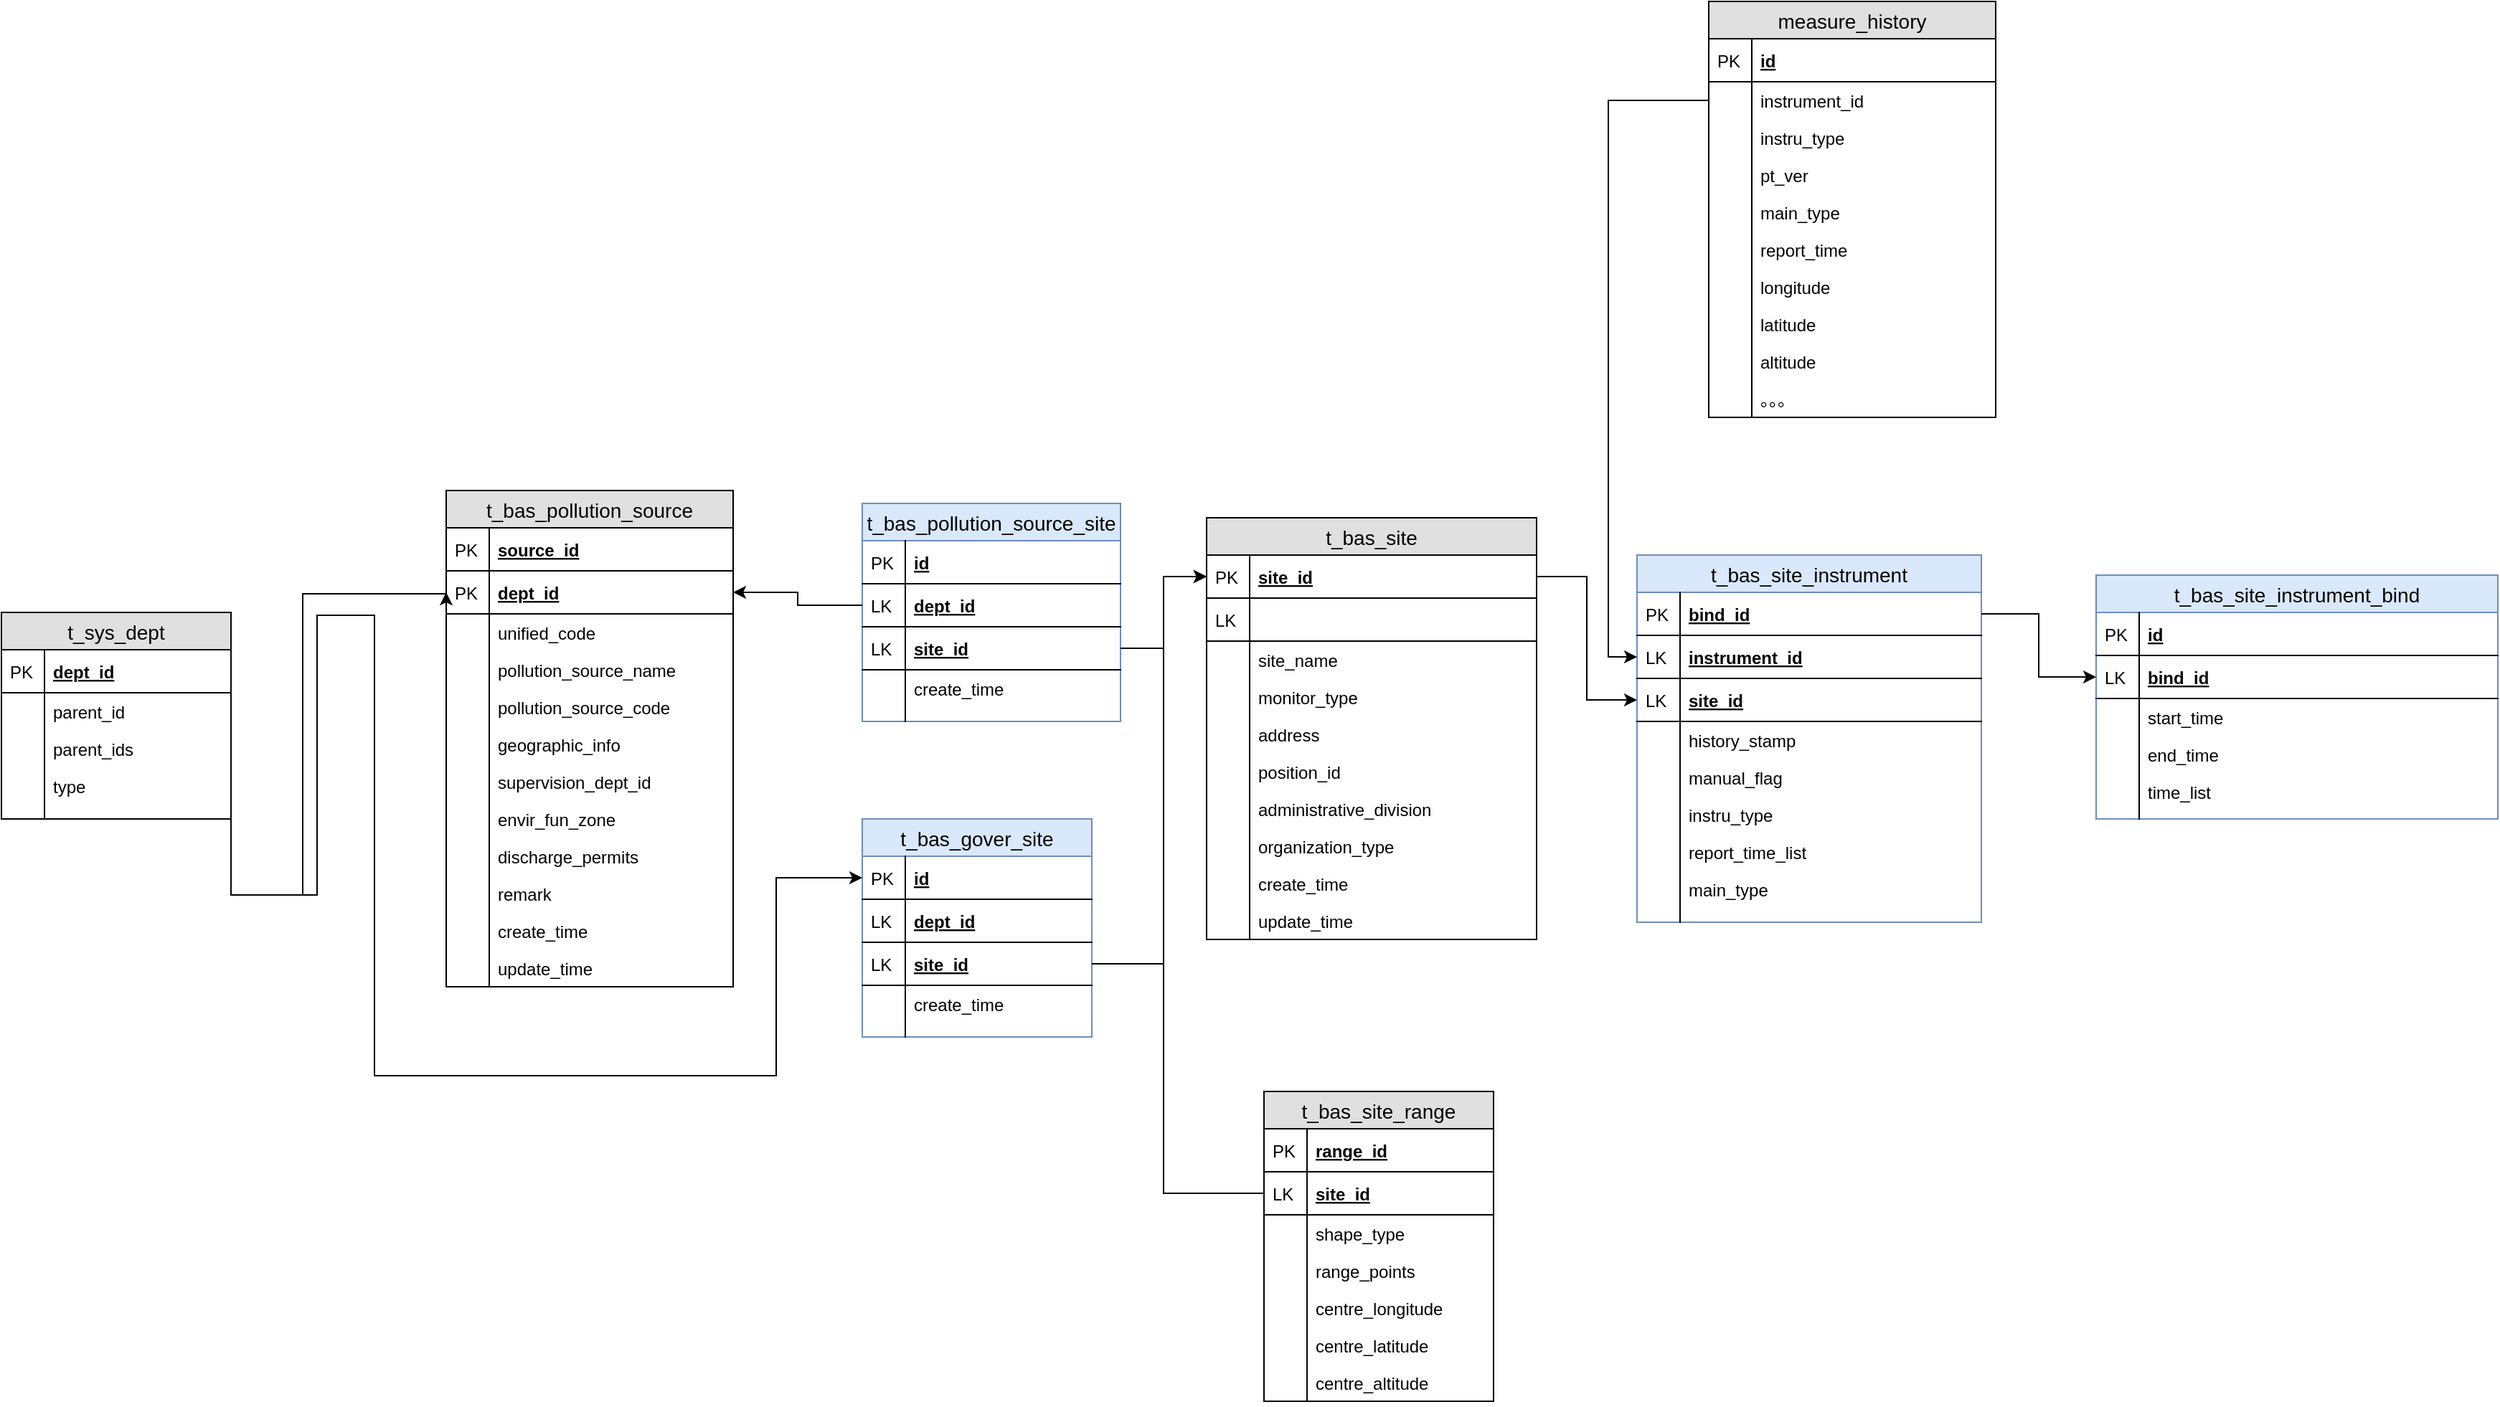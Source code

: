 <mxfile version="12.2.3" type="github" pages="1">
  <diagram id="wBtpnvuAtVZtpom5TscJ" name="Page-1">
    <mxGraphModel dx="2249" dy="1931" grid="1" gridSize="10" guides="1" tooltips="1" connect="1" arrows="1" fold="1" page="1" pageScale="1" pageWidth="827" pageHeight="1169" math="0" shadow="0">
      <root>
        <mxCell id="0"/>
        <mxCell id="1" parent="0"/>
        <mxCell id="mlgvoR9TbAIo5Vg3jV27-1" value="t_bas_site" style="swimlane;fontStyle=0;childLayout=stackLayout;horizontal=1;startSize=26;fillColor=#e0e0e0;horizontalStack=0;resizeParent=1;resizeParentMax=0;resizeLast=0;collapsible=1;marginBottom=0;swimlaneFillColor=#ffffff;align=center;fontSize=14;" parent="1" vertex="1">
          <mxGeometry x="190" y="140" width="230" height="294" as="geometry"/>
        </mxCell>
        <mxCell id="mlgvoR9TbAIo5Vg3jV27-2" value="site_id" style="shape=partialRectangle;top=0;left=0;right=0;bottom=1;align=left;verticalAlign=middle;fillColor=none;spacingLeft=34;spacingRight=4;overflow=hidden;rotatable=0;points=[[0,0.5],[1,0.5]];portConstraint=eastwest;dropTarget=0;fontStyle=5;fontSize=12;" parent="mlgvoR9TbAIo5Vg3jV27-1" vertex="1">
          <mxGeometry y="26" width="230" height="30" as="geometry"/>
        </mxCell>
        <mxCell id="mlgvoR9TbAIo5Vg3jV27-3" value="PK" style="shape=partialRectangle;top=0;left=0;bottom=0;fillColor=none;align=left;verticalAlign=middle;spacingLeft=4;spacingRight=4;overflow=hidden;rotatable=0;points=[];portConstraint=eastwest;part=1;fontSize=12;" parent="mlgvoR9TbAIo5Vg3jV27-2" vertex="1" connectable="0">
          <mxGeometry width="30" height="30" as="geometry"/>
        </mxCell>
        <mxCell id="mlgvoR9TbAIo5Vg3jV27-29" value="" style="shape=partialRectangle;top=0;left=0;right=0;bottom=1;align=left;verticalAlign=middle;fillColor=none;spacingLeft=34;spacingRight=4;overflow=hidden;rotatable=0;points=[[0,0.5],[1,0.5]];portConstraint=eastwest;dropTarget=0;fontStyle=5;fontSize=12;" parent="mlgvoR9TbAIo5Vg3jV27-1" vertex="1">
          <mxGeometry y="56" width="230" height="30" as="geometry"/>
        </mxCell>
        <mxCell id="mlgvoR9TbAIo5Vg3jV27-30" value="LK" style="shape=partialRectangle;top=0;left=0;bottom=0;fillColor=none;align=left;verticalAlign=middle;spacingLeft=4;spacingRight=4;overflow=hidden;rotatable=0;points=[];portConstraint=eastwest;part=1;fontSize=12;" parent="mlgvoR9TbAIo5Vg3jV27-29" vertex="1" connectable="0">
          <mxGeometry width="30" height="30" as="geometry"/>
        </mxCell>
        <mxCell id="mlgvoR9TbAIo5Vg3jV27-4" value="site_name" style="shape=partialRectangle;top=0;left=0;right=0;bottom=0;align=left;verticalAlign=top;fillColor=none;spacingLeft=34;spacingRight=4;overflow=hidden;rotatable=0;points=[[0,0.5],[1,0.5]];portConstraint=eastwest;dropTarget=0;fontSize=12;" parent="mlgvoR9TbAIo5Vg3jV27-1" vertex="1">
          <mxGeometry y="86" width="230" height="26" as="geometry"/>
        </mxCell>
        <mxCell id="mlgvoR9TbAIo5Vg3jV27-5" value="" style="shape=partialRectangle;top=0;left=0;bottom=0;fillColor=none;align=left;verticalAlign=top;spacingLeft=4;spacingRight=4;overflow=hidden;rotatable=0;points=[];portConstraint=eastwest;part=1;fontSize=12;" parent="mlgvoR9TbAIo5Vg3jV27-4" vertex="1" connectable="0">
          <mxGeometry width="30" height="26" as="geometry"/>
        </mxCell>
        <mxCell id="mlgvoR9TbAIo5Vg3jV27-6" value="monitor_type" style="shape=partialRectangle;top=0;left=0;right=0;bottom=0;align=left;verticalAlign=top;fillColor=none;spacingLeft=34;spacingRight=4;overflow=hidden;rotatable=0;points=[[0,0.5],[1,0.5]];portConstraint=eastwest;dropTarget=0;fontSize=12;" parent="mlgvoR9TbAIo5Vg3jV27-1" vertex="1">
          <mxGeometry y="112" width="230" height="26" as="geometry"/>
        </mxCell>
        <mxCell id="mlgvoR9TbAIo5Vg3jV27-7" value="" style="shape=partialRectangle;top=0;left=0;bottom=0;fillColor=none;align=left;verticalAlign=top;spacingLeft=4;spacingRight=4;overflow=hidden;rotatable=0;points=[];portConstraint=eastwest;part=1;fontSize=12;" parent="mlgvoR9TbAIo5Vg3jV27-6" vertex="1" connectable="0">
          <mxGeometry width="30" height="26" as="geometry"/>
        </mxCell>
        <mxCell id="mlgvoR9TbAIo5Vg3jV27-8" value="address" style="shape=partialRectangle;top=0;left=0;right=0;bottom=0;align=left;verticalAlign=top;fillColor=none;spacingLeft=34;spacingRight=4;overflow=hidden;rotatable=0;points=[[0,0.5],[1,0.5]];portConstraint=eastwest;dropTarget=0;fontSize=12;" parent="mlgvoR9TbAIo5Vg3jV27-1" vertex="1">
          <mxGeometry y="138" width="230" height="26" as="geometry"/>
        </mxCell>
        <mxCell id="mlgvoR9TbAIo5Vg3jV27-9" value="" style="shape=partialRectangle;top=0;left=0;bottom=0;fillColor=none;align=left;verticalAlign=top;spacingLeft=4;spacingRight=4;overflow=hidden;rotatable=0;points=[];portConstraint=eastwest;part=1;fontSize=12;" parent="mlgvoR9TbAIo5Vg3jV27-8" vertex="1" connectable="0">
          <mxGeometry width="30" height="26" as="geometry"/>
        </mxCell>
        <mxCell id="mlgvoR9TbAIo5Vg3jV27-31" value="position_id" style="shape=partialRectangle;top=0;left=0;right=0;bottom=0;align=left;verticalAlign=top;fillColor=none;spacingLeft=34;spacingRight=4;overflow=hidden;rotatable=0;points=[[0,0.5],[1,0.5]];portConstraint=eastwest;dropTarget=0;fontSize=12;" parent="mlgvoR9TbAIo5Vg3jV27-1" vertex="1">
          <mxGeometry y="164" width="230" height="26" as="geometry"/>
        </mxCell>
        <mxCell id="mlgvoR9TbAIo5Vg3jV27-32" value="" style="shape=partialRectangle;top=0;left=0;bottom=0;fillColor=none;align=left;verticalAlign=top;spacingLeft=4;spacingRight=4;overflow=hidden;rotatable=0;points=[];portConstraint=eastwest;part=1;fontSize=12;" parent="mlgvoR9TbAIo5Vg3jV27-31" vertex="1" connectable="0">
          <mxGeometry width="30" height="26" as="geometry"/>
        </mxCell>
        <mxCell id="mlgvoR9TbAIo5Vg3jV27-34" value="administrative_division" style="shape=partialRectangle;top=0;left=0;right=0;bottom=0;align=left;verticalAlign=top;fillColor=none;spacingLeft=34;spacingRight=4;overflow=hidden;rotatable=0;points=[[0,0.5],[1,0.5]];portConstraint=eastwest;dropTarget=0;fontSize=12;" parent="mlgvoR9TbAIo5Vg3jV27-1" vertex="1">
          <mxGeometry y="190" width="230" height="26" as="geometry"/>
        </mxCell>
        <mxCell id="mlgvoR9TbAIo5Vg3jV27-35" value="" style="shape=partialRectangle;top=0;left=0;bottom=0;fillColor=none;align=left;verticalAlign=top;spacingLeft=4;spacingRight=4;overflow=hidden;rotatable=0;points=[];portConstraint=eastwest;part=1;fontSize=12;" parent="mlgvoR9TbAIo5Vg3jV27-34" vertex="1" connectable="0">
          <mxGeometry width="30" height="26" as="geometry"/>
        </mxCell>
        <mxCell id="mlgvoR9TbAIo5Vg3jV27-178" value="organization_type" style="shape=partialRectangle;top=0;left=0;right=0;bottom=0;align=left;verticalAlign=top;fillColor=none;spacingLeft=34;spacingRight=4;overflow=hidden;rotatable=0;points=[[0,0.5],[1,0.5]];portConstraint=eastwest;dropTarget=0;fontSize=12;" parent="mlgvoR9TbAIo5Vg3jV27-1" vertex="1">
          <mxGeometry y="216" width="230" height="26" as="geometry"/>
        </mxCell>
        <mxCell id="mlgvoR9TbAIo5Vg3jV27-179" value="" style="shape=partialRectangle;top=0;left=0;bottom=0;fillColor=none;align=left;verticalAlign=top;spacingLeft=4;spacingRight=4;overflow=hidden;rotatable=0;points=[];portConstraint=eastwest;part=1;fontSize=12;" parent="mlgvoR9TbAIo5Vg3jV27-178" vertex="1" connectable="0">
          <mxGeometry width="30" height="26" as="geometry"/>
        </mxCell>
        <mxCell id="mlgvoR9TbAIo5Vg3jV27-180" value="create_time" style="shape=partialRectangle;top=0;left=0;right=0;bottom=0;align=left;verticalAlign=top;fillColor=none;spacingLeft=34;spacingRight=4;overflow=hidden;rotatable=0;points=[[0,0.5],[1,0.5]];portConstraint=eastwest;dropTarget=0;fontSize=12;" parent="mlgvoR9TbAIo5Vg3jV27-1" vertex="1">
          <mxGeometry y="242" width="230" height="26" as="geometry"/>
        </mxCell>
        <mxCell id="mlgvoR9TbAIo5Vg3jV27-181" value="" style="shape=partialRectangle;top=0;left=0;bottom=0;fillColor=none;align=left;verticalAlign=top;spacingLeft=4;spacingRight=4;overflow=hidden;rotatable=0;points=[];portConstraint=eastwest;part=1;fontSize=12;" parent="mlgvoR9TbAIo5Vg3jV27-180" vertex="1" connectable="0">
          <mxGeometry width="30" height="26" as="geometry"/>
        </mxCell>
        <mxCell id="mlgvoR9TbAIo5Vg3jV27-182" value="update_time" style="shape=partialRectangle;top=0;left=0;right=0;bottom=0;align=left;verticalAlign=top;fillColor=none;spacingLeft=34;spacingRight=4;overflow=hidden;rotatable=0;points=[[0,0.5],[1,0.5]];portConstraint=eastwest;dropTarget=0;fontSize=12;" parent="mlgvoR9TbAIo5Vg3jV27-1" vertex="1">
          <mxGeometry y="268" width="230" height="26" as="geometry"/>
        </mxCell>
        <mxCell id="mlgvoR9TbAIo5Vg3jV27-183" value="" style="shape=partialRectangle;top=0;left=0;bottom=0;fillColor=none;align=left;verticalAlign=top;spacingLeft=4;spacingRight=4;overflow=hidden;rotatable=0;points=[];portConstraint=eastwest;part=1;fontSize=12;" parent="mlgvoR9TbAIo5Vg3jV27-182" vertex="1" connectable="0">
          <mxGeometry width="30" height="26" as="geometry"/>
        </mxCell>
        <mxCell id="mlgvoR9TbAIo5Vg3jV27-36" value="t_bas_site_instrument" style="swimlane;fontStyle=0;childLayout=stackLayout;horizontal=1;startSize=26;fillColor=#dae8fc;horizontalStack=0;resizeParent=1;resizeParentMax=0;resizeLast=0;collapsible=1;marginBottom=0;swimlaneFillColor=#ffffff;align=center;fontSize=14;strokeColor=#6c8ebf;" parent="1" vertex="1">
          <mxGeometry x="490" y="166" width="240" height="256" as="geometry"/>
        </mxCell>
        <mxCell id="mlgvoR9TbAIo5Vg3jV27-37" value="bind_id" style="shape=partialRectangle;top=0;left=0;right=0;bottom=1;align=left;verticalAlign=middle;fillColor=none;spacingLeft=34;spacingRight=4;overflow=hidden;rotatable=0;points=[[0,0.5],[1,0.5]];portConstraint=eastwest;dropTarget=0;fontStyle=5;fontSize=12;" parent="mlgvoR9TbAIo5Vg3jV27-36" vertex="1">
          <mxGeometry y="26" width="240" height="30" as="geometry"/>
        </mxCell>
        <mxCell id="mlgvoR9TbAIo5Vg3jV27-38" value="PK" style="shape=partialRectangle;top=0;left=0;bottom=0;fillColor=none;align=left;verticalAlign=middle;spacingLeft=4;spacingRight=4;overflow=hidden;rotatable=0;points=[];portConstraint=eastwest;part=1;fontSize=12;" parent="mlgvoR9TbAIo5Vg3jV27-37" vertex="1" connectable="0">
          <mxGeometry width="30" height="30" as="geometry"/>
        </mxCell>
        <mxCell id="mlgvoR9TbAIo5Vg3jV27-47" value="instrument_id" style="shape=partialRectangle;top=0;left=0;right=0;bottom=1;align=left;verticalAlign=middle;fillColor=none;spacingLeft=34;spacingRight=4;overflow=hidden;rotatable=0;points=[[0,0.5],[1,0.5]];portConstraint=eastwest;dropTarget=0;fontStyle=5;fontSize=12;" parent="mlgvoR9TbAIo5Vg3jV27-36" vertex="1">
          <mxGeometry y="56" width="240" height="30" as="geometry"/>
        </mxCell>
        <mxCell id="mlgvoR9TbAIo5Vg3jV27-48" value="LK" style="shape=partialRectangle;top=0;left=0;bottom=0;fillColor=none;align=left;verticalAlign=middle;spacingLeft=4;spacingRight=4;overflow=hidden;rotatable=0;points=[];portConstraint=eastwest;part=1;fontSize=12;" parent="mlgvoR9TbAIo5Vg3jV27-47" vertex="1" connectable="0">
          <mxGeometry width="30" height="30" as="geometry"/>
        </mxCell>
        <mxCell id="mlgvoR9TbAIo5Vg3jV27-49" value="site_id" style="shape=partialRectangle;top=0;left=0;right=0;bottom=1;align=left;verticalAlign=middle;fillColor=none;spacingLeft=34;spacingRight=4;overflow=hidden;rotatable=0;points=[[0,0.5],[1,0.5]];portConstraint=eastwest;dropTarget=0;fontStyle=5;fontSize=12;" parent="mlgvoR9TbAIo5Vg3jV27-36" vertex="1">
          <mxGeometry y="86" width="240" height="30" as="geometry"/>
        </mxCell>
        <mxCell id="mlgvoR9TbAIo5Vg3jV27-50" value="LK" style="shape=partialRectangle;top=0;left=0;bottom=0;fillColor=none;align=left;verticalAlign=middle;spacingLeft=4;spacingRight=4;overflow=hidden;rotatable=0;points=[];portConstraint=eastwest;part=1;fontSize=12;" parent="mlgvoR9TbAIo5Vg3jV27-49" vertex="1" connectable="0">
          <mxGeometry width="30" height="30" as="geometry"/>
        </mxCell>
        <mxCell id="mlgvoR9TbAIo5Vg3jV27-39" value="history_stamp" style="shape=partialRectangle;top=0;left=0;right=0;bottom=0;align=left;verticalAlign=top;fillColor=none;spacingLeft=34;spacingRight=4;overflow=hidden;rotatable=0;points=[[0,0.5],[1,0.5]];portConstraint=eastwest;dropTarget=0;fontSize=12;" parent="mlgvoR9TbAIo5Vg3jV27-36" vertex="1">
          <mxGeometry y="116" width="240" height="26" as="geometry"/>
        </mxCell>
        <mxCell id="mlgvoR9TbAIo5Vg3jV27-40" value="" style="shape=partialRectangle;top=0;left=0;bottom=0;fillColor=none;align=left;verticalAlign=top;spacingLeft=4;spacingRight=4;overflow=hidden;rotatable=0;points=[];portConstraint=eastwest;part=1;fontSize=12;" parent="mlgvoR9TbAIo5Vg3jV27-39" vertex="1" connectable="0">
          <mxGeometry width="30" height="26" as="geometry"/>
        </mxCell>
        <mxCell id="mlgvoR9TbAIo5Vg3jV27-41" value="manual_flag" style="shape=partialRectangle;top=0;left=0;right=0;bottom=0;align=left;verticalAlign=top;fillColor=none;spacingLeft=34;spacingRight=4;overflow=hidden;rotatable=0;points=[[0,0.5],[1,0.5]];portConstraint=eastwest;dropTarget=0;fontSize=12;" parent="mlgvoR9TbAIo5Vg3jV27-36" vertex="1">
          <mxGeometry y="142" width="240" height="26" as="geometry"/>
        </mxCell>
        <mxCell id="mlgvoR9TbAIo5Vg3jV27-42" value="" style="shape=partialRectangle;top=0;left=0;bottom=0;fillColor=none;align=left;verticalAlign=top;spacingLeft=4;spacingRight=4;overflow=hidden;rotatable=0;points=[];portConstraint=eastwest;part=1;fontSize=12;" parent="mlgvoR9TbAIo5Vg3jV27-41" vertex="1" connectable="0">
          <mxGeometry width="30" height="26" as="geometry"/>
        </mxCell>
        <mxCell id="mlgvoR9TbAIo5Vg3jV27-43" value="instru_type" style="shape=partialRectangle;top=0;left=0;right=0;bottom=0;align=left;verticalAlign=top;fillColor=none;spacingLeft=34;spacingRight=4;overflow=hidden;rotatable=0;points=[[0,0.5],[1,0.5]];portConstraint=eastwest;dropTarget=0;fontSize=12;" parent="mlgvoR9TbAIo5Vg3jV27-36" vertex="1">
          <mxGeometry y="168" width="240" height="26" as="geometry"/>
        </mxCell>
        <mxCell id="mlgvoR9TbAIo5Vg3jV27-44" value="" style="shape=partialRectangle;top=0;left=0;bottom=0;fillColor=none;align=left;verticalAlign=top;spacingLeft=4;spacingRight=4;overflow=hidden;rotatable=0;points=[];portConstraint=eastwest;part=1;fontSize=12;" parent="mlgvoR9TbAIo5Vg3jV27-43" vertex="1" connectable="0">
          <mxGeometry width="30" height="26" as="geometry"/>
        </mxCell>
        <mxCell id="mlgvoR9TbAIo5Vg3jV27-53" value="report_time_list" style="shape=partialRectangle;top=0;left=0;right=0;bottom=0;align=left;verticalAlign=top;fillColor=none;spacingLeft=34;spacingRight=4;overflow=hidden;rotatable=0;points=[[0,0.5],[1,0.5]];portConstraint=eastwest;dropTarget=0;fontSize=12;" parent="mlgvoR9TbAIo5Vg3jV27-36" vertex="1">
          <mxGeometry y="194" width="240" height="26" as="geometry"/>
        </mxCell>
        <mxCell id="mlgvoR9TbAIo5Vg3jV27-54" value="" style="shape=partialRectangle;top=0;left=0;bottom=0;fillColor=none;align=left;verticalAlign=top;spacingLeft=4;spacingRight=4;overflow=hidden;rotatable=0;points=[];portConstraint=eastwest;part=1;fontSize=12;" parent="mlgvoR9TbAIo5Vg3jV27-53" vertex="1" connectable="0">
          <mxGeometry width="30" height="26" as="geometry"/>
        </mxCell>
        <mxCell id="mlgvoR9TbAIo5Vg3jV27-51" value="main_type" style="shape=partialRectangle;top=0;left=0;right=0;bottom=0;align=left;verticalAlign=top;fillColor=none;spacingLeft=34;spacingRight=4;overflow=hidden;rotatable=0;points=[[0,0.5],[1,0.5]];portConstraint=eastwest;dropTarget=0;fontSize=12;" parent="mlgvoR9TbAIo5Vg3jV27-36" vertex="1">
          <mxGeometry y="220" width="240" height="26" as="geometry"/>
        </mxCell>
        <mxCell id="mlgvoR9TbAIo5Vg3jV27-52" value="" style="shape=partialRectangle;top=0;left=0;bottom=0;fillColor=none;align=left;verticalAlign=top;spacingLeft=4;spacingRight=4;overflow=hidden;rotatable=0;points=[];portConstraint=eastwest;part=1;fontSize=12;" parent="mlgvoR9TbAIo5Vg3jV27-51" vertex="1" connectable="0">
          <mxGeometry width="30" height="26" as="geometry"/>
        </mxCell>
        <mxCell id="mlgvoR9TbAIo5Vg3jV27-45" value="" style="shape=partialRectangle;top=0;left=0;right=0;bottom=0;align=left;verticalAlign=top;fillColor=none;spacingLeft=34;spacingRight=4;overflow=hidden;rotatable=0;points=[[0,0.5],[1,0.5]];portConstraint=eastwest;dropTarget=0;fontSize=12;" parent="mlgvoR9TbAIo5Vg3jV27-36" vertex="1">
          <mxGeometry y="246" width="240" height="10" as="geometry"/>
        </mxCell>
        <mxCell id="mlgvoR9TbAIo5Vg3jV27-46" value="" style="shape=partialRectangle;top=0;left=0;bottom=0;fillColor=none;align=left;verticalAlign=top;spacingLeft=4;spacingRight=4;overflow=hidden;rotatable=0;points=[];portConstraint=eastwest;part=1;fontSize=12;" parent="mlgvoR9TbAIo5Vg3jV27-45" vertex="1" connectable="0">
          <mxGeometry width="30" height="10" as="geometry"/>
        </mxCell>
        <mxCell id="mlgvoR9TbAIo5Vg3jV27-55" value="t_bas_site_range" style="swimlane;fontStyle=0;childLayout=stackLayout;horizontal=1;startSize=26;fillColor=#e0e0e0;horizontalStack=0;resizeParent=1;resizeParentMax=0;resizeLast=0;collapsible=1;marginBottom=0;swimlaneFillColor=#ffffff;align=center;fontSize=14;" parent="1" vertex="1">
          <mxGeometry x="230" y="540" width="160" height="216" as="geometry"/>
        </mxCell>
        <mxCell id="mlgvoR9TbAIo5Vg3jV27-56" value="range_id" style="shape=partialRectangle;top=0;left=0;right=0;bottom=1;align=left;verticalAlign=middle;fillColor=none;spacingLeft=34;spacingRight=4;overflow=hidden;rotatable=0;points=[[0,0.5],[1,0.5]];portConstraint=eastwest;dropTarget=0;fontStyle=5;fontSize=12;" parent="mlgvoR9TbAIo5Vg3jV27-55" vertex="1">
          <mxGeometry y="26" width="160" height="30" as="geometry"/>
        </mxCell>
        <mxCell id="mlgvoR9TbAIo5Vg3jV27-57" value="PK" style="shape=partialRectangle;top=0;left=0;bottom=0;fillColor=none;align=left;verticalAlign=middle;spacingLeft=4;spacingRight=4;overflow=hidden;rotatable=0;points=[];portConstraint=eastwest;part=1;fontSize=12;" parent="mlgvoR9TbAIo5Vg3jV27-56" vertex="1" connectable="0">
          <mxGeometry width="30" height="30" as="geometry"/>
        </mxCell>
        <mxCell id="mlgvoR9TbAIo5Vg3jV27-66" value="site_id" style="shape=partialRectangle;top=0;left=0;right=0;bottom=1;align=left;verticalAlign=middle;fillColor=none;spacingLeft=34;spacingRight=4;overflow=hidden;rotatable=0;points=[[0,0.5],[1,0.5]];portConstraint=eastwest;dropTarget=0;fontStyle=5;fontSize=12;" parent="mlgvoR9TbAIo5Vg3jV27-55" vertex="1">
          <mxGeometry y="56" width="160" height="30" as="geometry"/>
        </mxCell>
        <mxCell id="mlgvoR9TbAIo5Vg3jV27-67" value="LK" style="shape=partialRectangle;top=0;left=0;bottom=0;fillColor=none;align=left;verticalAlign=middle;spacingLeft=4;spacingRight=4;overflow=hidden;rotatable=0;points=[];portConstraint=eastwest;part=1;fontSize=12;" parent="mlgvoR9TbAIo5Vg3jV27-66" vertex="1" connectable="0">
          <mxGeometry width="30" height="30" as="geometry"/>
        </mxCell>
        <mxCell id="mlgvoR9TbAIo5Vg3jV27-58" value="shape_type" style="shape=partialRectangle;top=0;left=0;right=0;bottom=0;align=left;verticalAlign=top;fillColor=none;spacingLeft=34;spacingRight=4;overflow=hidden;rotatable=0;points=[[0,0.5],[1,0.5]];portConstraint=eastwest;dropTarget=0;fontSize=12;" parent="mlgvoR9TbAIo5Vg3jV27-55" vertex="1">
          <mxGeometry y="86" width="160" height="26" as="geometry"/>
        </mxCell>
        <mxCell id="mlgvoR9TbAIo5Vg3jV27-59" value="" style="shape=partialRectangle;top=0;left=0;bottom=0;fillColor=none;align=left;verticalAlign=top;spacingLeft=4;spacingRight=4;overflow=hidden;rotatable=0;points=[];portConstraint=eastwest;part=1;fontSize=12;" parent="mlgvoR9TbAIo5Vg3jV27-58" vertex="1" connectable="0">
          <mxGeometry width="30" height="26" as="geometry"/>
        </mxCell>
        <mxCell id="mlgvoR9TbAIo5Vg3jV27-60" value="range_points" style="shape=partialRectangle;top=0;left=0;right=0;bottom=0;align=left;verticalAlign=top;fillColor=none;spacingLeft=34;spacingRight=4;overflow=hidden;rotatable=0;points=[[0,0.5],[1,0.5]];portConstraint=eastwest;dropTarget=0;fontSize=12;" parent="mlgvoR9TbAIo5Vg3jV27-55" vertex="1">
          <mxGeometry y="112" width="160" height="26" as="geometry"/>
        </mxCell>
        <mxCell id="mlgvoR9TbAIo5Vg3jV27-61" value="" style="shape=partialRectangle;top=0;left=0;bottom=0;fillColor=none;align=left;verticalAlign=top;spacingLeft=4;spacingRight=4;overflow=hidden;rotatable=0;points=[];portConstraint=eastwest;part=1;fontSize=12;" parent="mlgvoR9TbAIo5Vg3jV27-60" vertex="1" connectable="0">
          <mxGeometry width="30" height="26" as="geometry"/>
        </mxCell>
        <mxCell id="mlgvoR9TbAIo5Vg3jV27-62" value="centre_longitude" style="shape=partialRectangle;top=0;left=0;right=0;bottom=0;align=left;verticalAlign=top;fillColor=none;spacingLeft=34;spacingRight=4;overflow=hidden;rotatable=0;points=[[0,0.5],[1,0.5]];portConstraint=eastwest;dropTarget=0;fontSize=12;" parent="mlgvoR9TbAIo5Vg3jV27-55" vertex="1">
          <mxGeometry y="138" width="160" height="26" as="geometry"/>
        </mxCell>
        <mxCell id="mlgvoR9TbAIo5Vg3jV27-63" value="" style="shape=partialRectangle;top=0;left=0;bottom=0;fillColor=none;align=left;verticalAlign=top;spacingLeft=4;spacingRight=4;overflow=hidden;rotatable=0;points=[];portConstraint=eastwest;part=1;fontSize=12;" parent="mlgvoR9TbAIo5Vg3jV27-62" vertex="1" connectable="0">
          <mxGeometry width="30" height="26" as="geometry"/>
        </mxCell>
        <mxCell id="mlgvoR9TbAIo5Vg3jV27-68" value="centre_latitude" style="shape=partialRectangle;top=0;left=0;right=0;bottom=0;align=left;verticalAlign=top;fillColor=none;spacingLeft=34;spacingRight=4;overflow=hidden;rotatable=0;points=[[0,0.5],[1,0.5]];portConstraint=eastwest;dropTarget=0;fontSize=12;" parent="mlgvoR9TbAIo5Vg3jV27-55" vertex="1">
          <mxGeometry y="164" width="160" height="26" as="geometry"/>
        </mxCell>
        <mxCell id="mlgvoR9TbAIo5Vg3jV27-69" value="" style="shape=partialRectangle;top=0;left=0;bottom=0;fillColor=none;align=left;verticalAlign=top;spacingLeft=4;spacingRight=4;overflow=hidden;rotatable=0;points=[];portConstraint=eastwest;part=1;fontSize=12;" parent="mlgvoR9TbAIo5Vg3jV27-68" vertex="1" connectable="0">
          <mxGeometry width="30" height="26" as="geometry"/>
        </mxCell>
        <mxCell id="mlgvoR9TbAIo5Vg3jV27-70" value="centre_altitude" style="shape=partialRectangle;top=0;left=0;right=0;bottom=0;align=left;verticalAlign=top;fillColor=none;spacingLeft=34;spacingRight=4;overflow=hidden;rotatable=0;points=[[0,0.5],[1,0.5]];portConstraint=eastwest;dropTarget=0;fontSize=12;" parent="mlgvoR9TbAIo5Vg3jV27-55" vertex="1">
          <mxGeometry y="190" width="160" height="26" as="geometry"/>
        </mxCell>
        <mxCell id="mlgvoR9TbAIo5Vg3jV27-71" value="" style="shape=partialRectangle;top=0;left=0;bottom=0;fillColor=none;align=left;verticalAlign=top;spacingLeft=4;spacingRight=4;overflow=hidden;rotatable=0;points=[];portConstraint=eastwest;part=1;fontSize=12;" parent="mlgvoR9TbAIo5Vg3jV27-70" vertex="1" connectable="0">
          <mxGeometry width="30" height="26" as="geometry"/>
        </mxCell>
        <mxCell id="mlgvoR9TbAIo5Vg3jV27-72" value="t_bas_site_instrument_bind" style="swimlane;fontStyle=0;childLayout=stackLayout;horizontal=1;startSize=26;fillColor=#dae8fc;horizontalStack=0;resizeParent=1;resizeParentMax=0;resizeLast=0;collapsible=1;marginBottom=0;swimlaneFillColor=#ffffff;align=center;fontSize=14;strokeColor=#6c8ebf;" parent="1" vertex="1">
          <mxGeometry x="810" y="180" width="280" height="170" as="geometry"/>
        </mxCell>
        <mxCell id="mlgvoR9TbAIo5Vg3jV27-73" value="id" style="shape=partialRectangle;top=0;left=0;right=0;bottom=1;align=left;verticalAlign=middle;fillColor=none;spacingLeft=34;spacingRight=4;overflow=hidden;rotatable=0;points=[[0,0.5],[1,0.5]];portConstraint=eastwest;dropTarget=0;fontStyle=5;fontSize=12;" parent="mlgvoR9TbAIo5Vg3jV27-72" vertex="1">
          <mxGeometry y="26" width="280" height="30" as="geometry"/>
        </mxCell>
        <mxCell id="mlgvoR9TbAIo5Vg3jV27-74" value="PK" style="shape=partialRectangle;top=0;left=0;bottom=0;fillColor=none;align=left;verticalAlign=middle;spacingLeft=4;spacingRight=4;overflow=hidden;rotatable=0;points=[];portConstraint=eastwest;part=1;fontSize=12;" parent="mlgvoR9TbAIo5Vg3jV27-73" vertex="1" connectable="0">
          <mxGeometry width="30" height="30" as="geometry"/>
        </mxCell>
        <mxCell id="mlgvoR9TbAIo5Vg3jV27-83" value="bind_id" style="shape=partialRectangle;top=0;left=0;right=0;bottom=1;align=left;verticalAlign=middle;fillColor=none;spacingLeft=34;spacingRight=4;overflow=hidden;rotatable=0;points=[[0,0.5],[1,0.5]];portConstraint=eastwest;dropTarget=0;fontStyle=5;fontSize=12;" parent="mlgvoR9TbAIo5Vg3jV27-72" vertex="1">
          <mxGeometry y="56" width="280" height="30" as="geometry"/>
        </mxCell>
        <mxCell id="mlgvoR9TbAIo5Vg3jV27-84" value="LK" style="shape=partialRectangle;top=0;left=0;bottom=0;fillColor=none;align=left;verticalAlign=middle;spacingLeft=4;spacingRight=4;overflow=hidden;rotatable=0;points=[];portConstraint=eastwest;part=1;fontSize=12;" parent="mlgvoR9TbAIo5Vg3jV27-83" vertex="1" connectable="0">
          <mxGeometry width="30" height="30" as="geometry"/>
        </mxCell>
        <mxCell id="mlgvoR9TbAIo5Vg3jV27-75" value="start_time" style="shape=partialRectangle;top=0;left=0;right=0;bottom=0;align=left;verticalAlign=top;fillColor=none;spacingLeft=34;spacingRight=4;overflow=hidden;rotatable=0;points=[[0,0.5],[1,0.5]];portConstraint=eastwest;dropTarget=0;fontSize=12;" parent="mlgvoR9TbAIo5Vg3jV27-72" vertex="1">
          <mxGeometry y="86" width="280" height="26" as="geometry"/>
        </mxCell>
        <mxCell id="mlgvoR9TbAIo5Vg3jV27-76" value="" style="shape=partialRectangle;top=0;left=0;bottom=0;fillColor=none;align=left;verticalAlign=top;spacingLeft=4;spacingRight=4;overflow=hidden;rotatable=0;points=[];portConstraint=eastwest;part=1;fontSize=12;" parent="mlgvoR9TbAIo5Vg3jV27-75" vertex="1" connectable="0">
          <mxGeometry width="30" height="26" as="geometry"/>
        </mxCell>
        <mxCell id="mlgvoR9TbAIo5Vg3jV27-77" value="end_time" style="shape=partialRectangle;top=0;left=0;right=0;bottom=0;align=left;verticalAlign=top;fillColor=none;spacingLeft=34;spacingRight=4;overflow=hidden;rotatable=0;points=[[0,0.5],[1,0.5]];portConstraint=eastwest;dropTarget=0;fontSize=12;" parent="mlgvoR9TbAIo5Vg3jV27-72" vertex="1">
          <mxGeometry y="112" width="280" height="26" as="geometry"/>
        </mxCell>
        <mxCell id="mlgvoR9TbAIo5Vg3jV27-78" value="" style="shape=partialRectangle;top=0;left=0;bottom=0;fillColor=none;align=left;verticalAlign=top;spacingLeft=4;spacingRight=4;overflow=hidden;rotatable=0;points=[];portConstraint=eastwest;part=1;fontSize=12;" parent="mlgvoR9TbAIo5Vg3jV27-77" vertex="1" connectable="0">
          <mxGeometry width="30" height="26" as="geometry"/>
        </mxCell>
        <mxCell id="mlgvoR9TbAIo5Vg3jV27-79" value="time_list" style="shape=partialRectangle;top=0;left=0;right=0;bottom=0;align=left;verticalAlign=top;fillColor=none;spacingLeft=34;spacingRight=4;overflow=hidden;rotatable=0;points=[[0,0.5],[1,0.5]];portConstraint=eastwest;dropTarget=0;fontSize=12;" parent="mlgvoR9TbAIo5Vg3jV27-72" vertex="1">
          <mxGeometry y="138" width="280" height="22" as="geometry"/>
        </mxCell>
        <mxCell id="mlgvoR9TbAIo5Vg3jV27-80" value="" style="shape=partialRectangle;top=0;left=0;bottom=0;fillColor=none;align=left;verticalAlign=top;spacingLeft=4;spacingRight=4;overflow=hidden;rotatable=0;points=[];portConstraint=eastwest;part=1;fontSize=12;" parent="mlgvoR9TbAIo5Vg3jV27-79" vertex="1" connectable="0">
          <mxGeometry width="30" height="22" as="geometry"/>
        </mxCell>
        <mxCell id="mlgvoR9TbAIo5Vg3jV27-81" value="" style="shape=partialRectangle;top=0;left=0;right=0;bottom=0;align=left;verticalAlign=top;fillColor=none;spacingLeft=34;spacingRight=4;overflow=hidden;rotatable=0;points=[[0,0.5],[1,0.5]];portConstraint=eastwest;dropTarget=0;fontSize=12;" parent="mlgvoR9TbAIo5Vg3jV27-72" vertex="1">
          <mxGeometry y="160" width="280" height="10" as="geometry"/>
        </mxCell>
        <mxCell id="mlgvoR9TbAIo5Vg3jV27-82" value="" style="shape=partialRectangle;top=0;left=0;bottom=0;fillColor=none;align=left;verticalAlign=top;spacingLeft=4;spacingRight=4;overflow=hidden;rotatable=0;points=[];portConstraint=eastwest;part=1;fontSize=12;" parent="mlgvoR9TbAIo5Vg3jV27-81" vertex="1" connectable="0">
          <mxGeometry width="30" height="10" as="geometry"/>
        </mxCell>
        <mxCell id="mlgvoR9TbAIo5Vg3jV27-85" value="t_bas_pollution_source" style="swimlane;fontStyle=0;childLayout=stackLayout;horizontal=1;startSize=26;fillColor=#e0e0e0;horizontalStack=0;resizeParent=1;resizeParentMax=0;resizeLast=0;collapsible=1;marginBottom=0;swimlaneFillColor=#ffffff;align=center;fontSize=14;" parent="1" vertex="1">
          <mxGeometry x="-340" y="121" width="200" height="346" as="geometry"/>
        </mxCell>
        <mxCell id="mlgvoR9TbAIo5Vg3jV27-86" value="source_id" style="shape=partialRectangle;top=0;left=0;right=0;bottom=1;align=left;verticalAlign=middle;fillColor=none;spacingLeft=34;spacingRight=4;overflow=hidden;rotatable=0;points=[[0,0.5],[1,0.5]];portConstraint=eastwest;dropTarget=0;fontStyle=5;fontSize=12;" parent="mlgvoR9TbAIo5Vg3jV27-85" vertex="1">
          <mxGeometry y="26" width="200" height="30" as="geometry"/>
        </mxCell>
        <mxCell id="mlgvoR9TbAIo5Vg3jV27-87" value="PK" style="shape=partialRectangle;top=0;left=0;bottom=0;fillColor=none;align=left;verticalAlign=middle;spacingLeft=4;spacingRight=4;overflow=hidden;rotatable=0;points=[];portConstraint=eastwest;part=1;fontSize=12;" parent="mlgvoR9TbAIo5Vg3jV27-86" vertex="1" connectable="0">
          <mxGeometry width="30" height="30" as="geometry"/>
        </mxCell>
        <mxCell id="mlgvoR9TbAIo5Vg3jV27-96" value="dept_id" style="shape=partialRectangle;top=0;left=0;right=0;bottom=1;align=left;verticalAlign=middle;fillColor=none;spacingLeft=34;spacingRight=4;overflow=hidden;rotatable=0;points=[[0,0.5],[1,0.5]];portConstraint=eastwest;dropTarget=0;fontStyle=5;fontSize=12;" parent="mlgvoR9TbAIo5Vg3jV27-85" vertex="1">
          <mxGeometry y="56" width="200" height="30" as="geometry"/>
        </mxCell>
        <mxCell id="mlgvoR9TbAIo5Vg3jV27-97" value="PK" style="shape=partialRectangle;top=0;left=0;bottom=0;fillColor=none;align=left;verticalAlign=middle;spacingLeft=4;spacingRight=4;overflow=hidden;rotatable=0;points=[];portConstraint=eastwest;part=1;fontSize=12;" parent="mlgvoR9TbAIo5Vg3jV27-96" vertex="1" connectable="0">
          <mxGeometry width="30" height="30" as="geometry"/>
        </mxCell>
        <mxCell id="mlgvoR9TbAIo5Vg3jV27-88" value="unified_code" style="shape=partialRectangle;top=0;left=0;right=0;bottom=0;align=left;verticalAlign=top;fillColor=none;spacingLeft=34;spacingRight=4;overflow=hidden;rotatable=0;points=[[0,0.5],[1,0.5]];portConstraint=eastwest;dropTarget=0;fontSize=12;" parent="mlgvoR9TbAIo5Vg3jV27-85" vertex="1">
          <mxGeometry y="86" width="200" height="26" as="geometry"/>
        </mxCell>
        <mxCell id="mlgvoR9TbAIo5Vg3jV27-89" value="" style="shape=partialRectangle;top=0;left=0;bottom=0;fillColor=none;align=left;verticalAlign=top;spacingLeft=4;spacingRight=4;overflow=hidden;rotatable=0;points=[];portConstraint=eastwest;part=1;fontSize=12;" parent="mlgvoR9TbAIo5Vg3jV27-88" vertex="1" connectable="0">
          <mxGeometry width="30" height="26" as="geometry"/>
        </mxCell>
        <mxCell id="mlgvoR9TbAIo5Vg3jV27-90" value="pollution_source_name" style="shape=partialRectangle;top=0;left=0;right=0;bottom=0;align=left;verticalAlign=top;fillColor=none;spacingLeft=34;spacingRight=4;overflow=hidden;rotatable=0;points=[[0,0.5],[1,0.5]];portConstraint=eastwest;dropTarget=0;fontSize=12;" parent="mlgvoR9TbAIo5Vg3jV27-85" vertex="1">
          <mxGeometry y="112" width="200" height="26" as="geometry"/>
        </mxCell>
        <mxCell id="mlgvoR9TbAIo5Vg3jV27-91" value="" style="shape=partialRectangle;top=0;left=0;bottom=0;fillColor=none;align=left;verticalAlign=top;spacingLeft=4;spacingRight=4;overflow=hidden;rotatable=0;points=[];portConstraint=eastwest;part=1;fontSize=12;" parent="mlgvoR9TbAIo5Vg3jV27-90" vertex="1" connectable="0">
          <mxGeometry width="30" height="26" as="geometry"/>
        </mxCell>
        <mxCell id="mlgvoR9TbAIo5Vg3jV27-92" value="pollution_source_code" style="shape=partialRectangle;top=0;left=0;right=0;bottom=0;align=left;verticalAlign=top;fillColor=none;spacingLeft=34;spacingRight=4;overflow=hidden;rotatable=0;points=[[0,0.5],[1,0.5]];portConstraint=eastwest;dropTarget=0;fontSize=12;" parent="mlgvoR9TbAIo5Vg3jV27-85" vertex="1">
          <mxGeometry y="138" width="200" height="26" as="geometry"/>
        </mxCell>
        <mxCell id="mlgvoR9TbAIo5Vg3jV27-93" value="" style="shape=partialRectangle;top=0;left=0;bottom=0;fillColor=none;align=left;verticalAlign=top;spacingLeft=4;spacingRight=4;overflow=hidden;rotatable=0;points=[];portConstraint=eastwest;part=1;fontSize=12;" parent="mlgvoR9TbAIo5Vg3jV27-92" vertex="1" connectable="0">
          <mxGeometry width="30" height="26" as="geometry"/>
        </mxCell>
        <mxCell id="mlgvoR9TbAIo5Vg3jV27-98" value="geographic_info" style="shape=partialRectangle;top=0;left=0;right=0;bottom=0;align=left;verticalAlign=top;fillColor=none;spacingLeft=34;spacingRight=4;overflow=hidden;rotatable=0;points=[[0,0.5],[1,0.5]];portConstraint=eastwest;dropTarget=0;fontSize=12;" parent="mlgvoR9TbAIo5Vg3jV27-85" vertex="1">
          <mxGeometry y="164" width="200" height="26" as="geometry"/>
        </mxCell>
        <mxCell id="mlgvoR9TbAIo5Vg3jV27-99" value="" style="shape=partialRectangle;top=0;left=0;bottom=0;fillColor=none;align=left;verticalAlign=top;spacingLeft=4;spacingRight=4;overflow=hidden;rotatable=0;points=[];portConstraint=eastwest;part=1;fontSize=12;" parent="mlgvoR9TbAIo5Vg3jV27-98" vertex="1" connectable="0">
          <mxGeometry width="30" height="26" as="geometry"/>
        </mxCell>
        <mxCell id="mlgvoR9TbAIo5Vg3jV27-100" value="supervision_dept_id" style="shape=partialRectangle;top=0;left=0;right=0;bottom=0;align=left;verticalAlign=top;fillColor=none;spacingLeft=34;spacingRight=4;overflow=hidden;rotatable=0;points=[[0,0.5],[1,0.5]];portConstraint=eastwest;dropTarget=0;fontSize=12;" parent="mlgvoR9TbAIo5Vg3jV27-85" vertex="1">
          <mxGeometry y="190" width="200" height="26" as="geometry"/>
        </mxCell>
        <mxCell id="mlgvoR9TbAIo5Vg3jV27-101" value="" style="shape=partialRectangle;top=0;left=0;bottom=0;fillColor=none;align=left;verticalAlign=top;spacingLeft=4;spacingRight=4;overflow=hidden;rotatable=0;points=[];portConstraint=eastwest;part=1;fontSize=12;" parent="mlgvoR9TbAIo5Vg3jV27-100" vertex="1" connectable="0">
          <mxGeometry width="30" height="26" as="geometry"/>
        </mxCell>
        <mxCell id="mlgvoR9TbAIo5Vg3jV27-102" value="envir_fun_zone" style="shape=partialRectangle;top=0;left=0;right=0;bottom=0;align=left;verticalAlign=top;fillColor=none;spacingLeft=34;spacingRight=4;overflow=hidden;rotatable=0;points=[[0,0.5],[1,0.5]];portConstraint=eastwest;dropTarget=0;fontSize=12;" parent="mlgvoR9TbAIo5Vg3jV27-85" vertex="1">
          <mxGeometry y="216" width="200" height="26" as="geometry"/>
        </mxCell>
        <mxCell id="mlgvoR9TbAIo5Vg3jV27-103" value="" style="shape=partialRectangle;top=0;left=0;bottom=0;fillColor=none;align=left;verticalAlign=top;spacingLeft=4;spacingRight=4;overflow=hidden;rotatable=0;points=[];portConstraint=eastwest;part=1;fontSize=12;" parent="mlgvoR9TbAIo5Vg3jV27-102" vertex="1" connectable="0">
          <mxGeometry width="30" height="26" as="geometry"/>
        </mxCell>
        <mxCell id="mlgvoR9TbAIo5Vg3jV27-123" value="discharge_permits" style="shape=partialRectangle;top=0;left=0;right=0;bottom=0;align=left;verticalAlign=top;fillColor=none;spacingLeft=34;spacingRight=4;overflow=hidden;rotatable=0;points=[[0,0.5],[1,0.5]];portConstraint=eastwest;dropTarget=0;fontSize=12;" parent="mlgvoR9TbAIo5Vg3jV27-85" vertex="1">
          <mxGeometry y="242" width="200" height="26" as="geometry"/>
        </mxCell>
        <mxCell id="mlgvoR9TbAIo5Vg3jV27-124" value="" style="shape=partialRectangle;top=0;left=0;bottom=0;fillColor=none;align=left;verticalAlign=top;spacingLeft=4;spacingRight=4;overflow=hidden;rotatable=0;points=[];portConstraint=eastwest;part=1;fontSize=12;" parent="mlgvoR9TbAIo5Vg3jV27-123" vertex="1" connectable="0">
          <mxGeometry width="30" height="26" as="geometry"/>
        </mxCell>
        <mxCell id="mlgvoR9TbAIo5Vg3jV27-125" value="remark" style="shape=partialRectangle;top=0;left=0;right=0;bottom=0;align=left;verticalAlign=top;fillColor=none;spacingLeft=34;spacingRight=4;overflow=hidden;rotatable=0;points=[[0,0.5],[1,0.5]];portConstraint=eastwest;dropTarget=0;fontSize=12;" parent="mlgvoR9TbAIo5Vg3jV27-85" vertex="1">
          <mxGeometry y="268" width="200" height="26" as="geometry"/>
        </mxCell>
        <mxCell id="mlgvoR9TbAIo5Vg3jV27-126" value="" style="shape=partialRectangle;top=0;left=0;bottom=0;fillColor=none;align=left;verticalAlign=top;spacingLeft=4;spacingRight=4;overflow=hidden;rotatable=0;points=[];portConstraint=eastwest;part=1;fontSize=12;" parent="mlgvoR9TbAIo5Vg3jV27-125" vertex="1" connectable="0">
          <mxGeometry width="30" height="26" as="geometry"/>
        </mxCell>
        <mxCell id="mlgvoR9TbAIo5Vg3jV27-127" value="create_time" style="shape=partialRectangle;top=0;left=0;right=0;bottom=0;align=left;verticalAlign=top;fillColor=none;spacingLeft=34;spacingRight=4;overflow=hidden;rotatable=0;points=[[0,0.5],[1,0.5]];portConstraint=eastwest;dropTarget=0;fontSize=12;" parent="mlgvoR9TbAIo5Vg3jV27-85" vertex="1">
          <mxGeometry y="294" width="200" height="26" as="geometry"/>
        </mxCell>
        <mxCell id="mlgvoR9TbAIo5Vg3jV27-128" value="" style="shape=partialRectangle;top=0;left=0;bottom=0;fillColor=none;align=left;verticalAlign=top;spacingLeft=4;spacingRight=4;overflow=hidden;rotatable=0;points=[];portConstraint=eastwest;part=1;fontSize=12;" parent="mlgvoR9TbAIo5Vg3jV27-127" vertex="1" connectable="0">
          <mxGeometry width="30" height="26" as="geometry"/>
        </mxCell>
        <mxCell id="mlgvoR9TbAIo5Vg3jV27-129" value="update_time" style="shape=partialRectangle;top=0;left=0;right=0;bottom=0;align=left;verticalAlign=top;fillColor=none;spacingLeft=34;spacingRight=4;overflow=hidden;rotatable=0;points=[[0,0.5],[1,0.5]];portConstraint=eastwest;dropTarget=0;fontSize=12;" parent="mlgvoR9TbAIo5Vg3jV27-85" vertex="1">
          <mxGeometry y="320" width="200" height="26" as="geometry"/>
        </mxCell>
        <mxCell id="mlgvoR9TbAIo5Vg3jV27-130" value="" style="shape=partialRectangle;top=0;left=0;bottom=0;fillColor=none;align=left;verticalAlign=top;spacingLeft=4;spacingRight=4;overflow=hidden;rotatable=0;points=[];portConstraint=eastwest;part=1;fontSize=12;" parent="mlgvoR9TbAIo5Vg3jV27-129" vertex="1" connectable="0">
          <mxGeometry width="30" height="26" as="geometry"/>
        </mxCell>
        <mxCell id="mlgvoR9TbAIo5Vg3jV27-131" value="t_bas_pollution_source_site" style="swimlane;fontStyle=0;childLayout=stackLayout;horizontal=1;startSize=26;fillColor=#dae8fc;horizontalStack=0;resizeParent=1;resizeParentMax=0;resizeLast=0;collapsible=1;marginBottom=0;swimlaneFillColor=#ffffff;align=center;fontSize=14;strokeColor=#6c8ebf;" parent="1" vertex="1">
          <mxGeometry x="-50" y="130" width="180" height="152" as="geometry"/>
        </mxCell>
        <mxCell id="mlgvoR9TbAIo5Vg3jV27-132" value="id" style="shape=partialRectangle;top=0;left=0;right=0;bottom=1;align=left;verticalAlign=middle;fillColor=none;spacingLeft=34;spacingRight=4;overflow=hidden;rotatable=0;points=[[0,0.5],[1,0.5]];portConstraint=eastwest;dropTarget=0;fontStyle=5;fontSize=12;" parent="mlgvoR9TbAIo5Vg3jV27-131" vertex="1">
          <mxGeometry y="26" width="180" height="30" as="geometry"/>
        </mxCell>
        <mxCell id="mlgvoR9TbAIo5Vg3jV27-133" value="PK" style="shape=partialRectangle;top=0;left=0;bottom=0;fillColor=none;align=left;verticalAlign=middle;spacingLeft=4;spacingRight=4;overflow=hidden;rotatable=0;points=[];portConstraint=eastwest;part=1;fontSize=12;" parent="mlgvoR9TbAIo5Vg3jV27-132" vertex="1" connectable="0">
          <mxGeometry width="30" height="30" as="geometry"/>
        </mxCell>
        <mxCell id="mlgvoR9TbAIo5Vg3jV27-142" value="dept_id" style="shape=partialRectangle;top=0;left=0;right=0;bottom=1;align=left;verticalAlign=middle;fillColor=none;spacingLeft=34;spacingRight=4;overflow=hidden;rotatable=0;points=[[0,0.5],[1,0.5]];portConstraint=eastwest;dropTarget=0;fontStyle=5;fontSize=12;" parent="mlgvoR9TbAIo5Vg3jV27-131" vertex="1">
          <mxGeometry y="56" width="180" height="30" as="geometry"/>
        </mxCell>
        <mxCell id="mlgvoR9TbAIo5Vg3jV27-143" value="LK" style="shape=partialRectangle;top=0;left=0;bottom=0;fillColor=none;align=left;verticalAlign=middle;spacingLeft=4;spacingRight=4;overflow=hidden;rotatable=0;points=[];portConstraint=eastwest;part=1;fontSize=12;" parent="mlgvoR9TbAIo5Vg3jV27-142" vertex="1" connectable="0">
          <mxGeometry width="30" height="30" as="geometry"/>
        </mxCell>
        <mxCell id="mlgvoR9TbAIo5Vg3jV27-144" value="site_id" style="shape=partialRectangle;top=0;left=0;right=0;bottom=1;align=left;verticalAlign=middle;fillColor=none;spacingLeft=34;spacingRight=4;overflow=hidden;rotatable=0;points=[[0,0.5],[1,0.5]];portConstraint=eastwest;dropTarget=0;fontStyle=5;fontSize=12;" parent="mlgvoR9TbAIo5Vg3jV27-131" vertex="1">
          <mxGeometry y="86" width="180" height="30" as="geometry"/>
        </mxCell>
        <mxCell id="mlgvoR9TbAIo5Vg3jV27-145" value="LK" style="shape=partialRectangle;top=0;left=0;bottom=0;fillColor=none;align=left;verticalAlign=middle;spacingLeft=4;spacingRight=4;overflow=hidden;rotatable=0;points=[];portConstraint=eastwest;part=1;fontSize=12;" parent="mlgvoR9TbAIo5Vg3jV27-144" vertex="1" connectable="0">
          <mxGeometry width="30" height="30" as="geometry"/>
        </mxCell>
        <mxCell id="mlgvoR9TbAIo5Vg3jV27-134" value="create_time" style="shape=partialRectangle;top=0;left=0;right=0;bottom=0;align=left;verticalAlign=top;fillColor=none;spacingLeft=34;spacingRight=4;overflow=hidden;rotatable=0;points=[[0,0.5],[1,0.5]];portConstraint=eastwest;dropTarget=0;fontSize=12;" parent="mlgvoR9TbAIo5Vg3jV27-131" vertex="1">
          <mxGeometry y="116" width="180" height="26" as="geometry"/>
        </mxCell>
        <mxCell id="mlgvoR9TbAIo5Vg3jV27-135" value="" style="shape=partialRectangle;top=0;left=0;bottom=0;fillColor=none;align=left;verticalAlign=top;spacingLeft=4;spacingRight=4;overflow=hidden;rotatable=0;points=[];portConstraint=eastwest;part=1;fontSize=12;" parent="mlgvoR9TbAIo5Vg3jV27-134" vertex="1" connectable="0">
          <mxGeometry width="30" height="26" as="geometry"/>
        </mxCell>
        <mxCell id="mlgvoR9TbAIo5Vg3jV27-140" value="" style="shape=partialRectangle;top=0;left=0;right=0;bottom=0;align=left;verticalAlign=top;fillColor=none;spacingLeft=34;spacingRight=4;overflow=hidden;rotatable=0;points=[[0,0.5],[1,0.5]];portConstraint=eastwest;dropTarget=0;fontSize=12;" parent="mlgvoR9TbAIo5Vg3jV27-131" vertex="1">
          <mxGeometry y="142" width="180" height="10" as="geometry"/>
        </mxCell>
        <mxCell id="mlgvoR9TbAIo5Vg3jV27-141" value="" style="shape=partialRectangle;top=0;left=0;bottom=0;fillColor=none;align=left;verticalAlign=top;spacingLeft=4;spacingRight=4;overflow=hidden;rotatable=0;points=[];portConstraint=eastwest;part=1;fontSize=12;" parent="mlgvoR9TbAIo5Vg3jV27-140" vertex="1" connectable="0">
          <mxGeometry width="30" height="10" as="geometry"/>
        </mxCell>
        <mxCell id="mlgvoR9TbAIo5Vg3jV27-147" style="edgeStyle=orthogonalEdgeStyle;rounded=0;orthogonalLoop=1;jettySize=auto;html=1;exitX=1;exitY=0.5;exitDx=0;exitDy=0;entryX=0;entryY=0.5;entryDx=0;entryDy=0;" parent="1" source="mlgvoR9TbAIo5Vg3jV27-144" target="mlgvoR9TbAIo5Vg3jV27-2" edge="1">
          <mxGeometry relative="1" as="geometry"/>
        </mxCell>
        <mxCell id="mlgvoR9TbAIo5Vg3jV27-148" style="edgeStyle=orthogonalEdgeStyle;rounded=0;orthogonalLoop=1;jettySize=auto;html=1;exitX=1;exitY=0.5;exitDx=0;exitDy=0;entryX=0;entryY=0.5;entryDx=0;entryDy=0;" parent="1" source="mlgvoR9TbAIo5Vg3jV27-2" target="mlgvoR9TbAIo5Vg3jV27-49" edge="1">
          <mxGeometry relative="1" as="geometry"/>
        </mxCell>
        <mxCell id="mlgvoR9TbAIo5Vg3jV27-149" style="edgeStyle=orthogonalEdgeStyle;rounded=0;orthogonalLoop=1;jettySize=auto;html=1;entryX=0;entryY=0.5;entryDx=0;entryDy=0;" parent="1" source="mlgvoR9TbAIo5Vg3jV27-66" target="mlgvoR9TbAIo5Vg3jV27-2" edge="1">
          <mxGeometry relative="1" as="geometry">
            <Array as="points">
              <mxPoint x="160" y="611"/>
              <mxPoint x="160" y="181"/>
            </Array>
          </mxGeometry>
        </mxCell>
        <mxCell id="mlgvoR9TbAIo5Vg3jV27-150" style="edgeStyle=orthogonalEdgeStyle;rounded=0;orthogonalLoop=1;jettySize=auto;html=1;exitX=1;exitY=0.5;exitDx=0;exitDy=0;entryX=0;entryY=0.5;entryDx=0;entryDy=0;" parent="1" source="mlgvoR9TbAIo5Vg3jV27-37" target="mlgvoR9TbAIo5Vg3jV27-83" edge="1">
          <mxGeometry relative="1" as="geometry"/>
        </mxCell>
        <mxCell id="mlgvoR9TbAIo5Vg3jV27-151" value="t_bas_gover_site" style="swimlane;fontStyle=0;childLayout=stackLayout;horizontal=1;startSize=26;fillColor=#dae8fc;horizontalStack=0;resizeParent=1;resizeParentMax=0;resizeLast=0;collapsible=1;marginBottom=0;swimlaneFillColor=#ffffff;align=center;fontSize=14;strokeColor=#6c8ebf;" parent="1" vertex="1">
          <mxGeometry x="-50" y="350" width="160" height="152" as="geometry"/>
        </mxCell>
        <mxCell id="mlgvoR9TbAIo5Vg3jV27-152" value="id" style="shape=partialRectangle;top=0;left=0;right=0;bottom=1;align=left;verticalAlign=middle;fillColor=none;spacingLeft=34;spacingRight=4;overflow=hidden;rotatable=0;points=[[0,0.5],[1,0.5]];portConstraint=eastwest;dropTarget=0;fontStyle=5;fontSize=12;" parent="mlgvoR9TbAIo5Vg3jV27-151" vertex="1">
          <mxGeometry y="26" width="160" height="30" as="geometry"/>
        </mxCell>
        <mxCell id="mlgvoR9TbAIo5Vg3jV27-153" value="PK" style="shape=partialRectangle;top=0;left=0;bottom=0;fillColor=none;align=left;verticalAlign=middle;spacingLeft=4;spacingRight=4;overflow=hidden;rotatable=0;points=[];portConstraint=eastwest;part=1;fontSize=12;" parent="mlgvoR9TbAIo5Vg3jV27-152" vertex="1" connectable="0">
          <mxGeometry width="30" height="30" as="geometry"/>
        </mxCell>
        <mxCell id="mlgvoR9TbAIo5Vg3jV27-154" value="dept_id" style="shape=partialRectangle;top=0;left=0;right=0;bottom=1;align=left;verticalAlign=middle;fillColor=none;spacingLeft=34;spacingRight=4;overflow=hidden;rotatable=0;points=[[0,0.5],[1,0.5]];portConstraint=eastwest;dropTarget=0;fontStyle=5;fontSize=12;" parent="mlgvoR9TbAIo5Vg3jV27-151" vertex="1">
          <mxGeometry y="56" width="160" height="30" as="geometry"/>
        </mxCell>
        <mxCell id="mlgvoR9TbAIo5Vg3jV27-155" value="LK" style="shape=partialRectangle;top=0;left=0;bottom=0;fillColor=none;align=left;verticalAlign=middle;spacingLeft=4;spacingRight=4;overflow=hidden;rotatable=0;points=[];portConstraint=eastwest;part=1;fontSize=12;" parent="mlgvoR9TbAIo5Vg3jV27-154" vertex="1" connectable="0">
          <mxGeometry width="30" height="30" as="geometry"/>
        </mxCell>
        <mxCell id="mlgvoR9TbAIo5Vg3jV27-156" value="site_id" style="shape=partialRectangle;top=0;left=0;right=0;bottom=1;align=left;verticalAlign=middle;fillColor=none;spacingLeft=34;spacingRight=4;overflow=hidden;rotatable=0;points=[[0,0.5],[1,0.5]];portConstraint=eastwest;dropTarget=0;fontStyle=5;fontSize=12;" parent="mlgvoR9TbAIo5Vg3jV27-151" vertex="1">
          <mxGeometry y="86" width="160" height="30" as="geometry"/>
        </mxCell>
        <mxCell id="mlgvoR9TbAIo5Vg3jV27-157" value="LK" style="shape=partialRectangle;top=0;left=0;bottom=0;fillColor=none;align=left;verticalAlign=middle;spacingLeft=4;spacingRight=4;overflow=hidden;rotatable=0;points=[];portConstraint=eastwest;part=1;fontSize=12;" parent="mlgvoR9TbAIo5Vg3jV27-156" vertex="1" connectable="0">
          <mxGeometry width="30" height="30" as="geometry"/>
        </mxCell>
        <mxCell id="mlgvoR9TbAIo5Vg3jV27-158" value="create_time" style="shape=partialRectangle;top=0;left=0;right=0;bottom=0;align=left;verticalAlign=top;fillColor=none;spacingLeft=34;spacingRight=4;overflow=hidden;rotatable=0;points=[[0,0.5],[1,0.5]];portConstraint=eastwest;dropTarget=0;fontSize=12;" parent="mlgvoR9TbAIo5Vg3jV27-151" vertex="1">
          <mxGeometry y="116" width="160" height="26" as="geometry"/>
        </mxCell>
        <mxCell id="mlgvoR9TbAIo5Vg3jV27-159" value="" style="shape=partialRectangle;top=0;left=0;bottom=0;fillColor=none;align=left;verticalAlign=top;spacingLeft=4;spacingRight=4;overflow=hidden;rotatable=0;points=[];portConstraint=eastwest;part=1;fontSize=12;" parent="mlgvoR9TbAIo5Vg3jV27-158" vertex="1" connectable="0">
          <mxGeometry width="30" height="26" as="geometry"/>
        </mxCell>
        <mxCell id="mlgvoR9TbAIo5Vg3jV27-160" value="" style="shape=partialRectangle;top=0;left=0;right=0;bottom=0;align=left;verticalAlign=top;fillColor=none;spacingLeft=34;spacingRight=4;overflow=hidden;rotatable=0;points=[[0,0.5],[1,0.5]];portConstraint=eastwest;dropTarget=0;fontSize=12;" parent="mlgvoR9TbAIo5Vg3jV27-151" vertex="1">
          <mxGeometry y="142" width="160" height="10" as="geometry"/>
        </mxCell>
        <mxCell id="mlgvoR9TbAIo5Vg3jV27-161" value="" style="shape=partialRectangle;top=0;left=0;bottom=0;fillColor=none;align=left;verticalAlign=top;spacingLeft=4;spacingRight=4;overflow=hidden;rotatable=0;points=[];portConstraint=eastwest;part=1;fontSize=12;" parent="mlgvoR9TbAIo5Vg3jV27-160" vertex="1" connectable="0">
          <mxGeometry width="30" height="10" as="geometry"/>
        </mxCell>
        <mxCell id="mlgvoR9TbAIo5Vg3jV27-163" style="edgeStyle=orthogonalEdgeStyle;rounded=0;orthogonalLoop=1;jettySize=auto;html=1;exitX=1;exitY=0.5;exitDx=0;exitDy=0;entryX=0;entryY=0.5;entryDx=0;entryDy=0;" parent="1" source="mlgvoR9TbAIo5Vg3jV27-156" target="mlgvoR9TbAIo5Vg3jV27-2" edge="1">
          <mxGeometry relative="1" as="geometry">
            <Array as="points">
              <mxPoint x="160" y="451"/>
              <mxPoint x="160" y="181"/>
            </Array>
          </mxGeometry>
        </mxCell>
        <mxCell id="mlgvoR9TbAIo5Vg3jV27-164" value="t_sys_dept" style="swimlane;fontStyle=0;childLayout=stackLayout;horizontal=1;startSize=26;fillColor=#e0e0e0;horizontalStack=0;resizeParent=1;resizeParentMax=0;resizeLast=0;collapsible=1;marginBottom=0;swimlaneFillColor=#ffffff;align=center;fontSize=14;" parent="1" vertex="1">
          <mxGeometry x="-650" y="206" width="160" height="144" as="geometry"/>
        </mxCell>
        <mxCell id="mlgvoR9TbAIo5Vg3jV27-165" value="dept_id" style="shape=partialRectangle;top=0;left=0;right=0;bottom=1;align=left;verticalAlign=middle;fillColor=none;spacingLeft=34;spacingRight=4;overflow=hidden;rotatable=0;points=[[0,0.5],[1,0.5]];portConstraint=eastwest;dropTarget=0;fontStyle=5;fontSize=12;" parent="mlgvoR9TbAIo5Vg3jV27-164" vertex="1">
          <mxGeometry y="26" width="160" height="30" as="geometry"/>
        </mxCell>
        <mxCell id="mlgvoR9TbAIo5Vg3jV27-166" value="PK" style="shape=partialRectangle;top=0;left=0;bottom=0;fillColor=none;align=left;verticalAlign=middle;spacingLeft=4;spacingRight=4;overflow=hidden;rotatable=0;points=[];portConstraint=eastwest;part=1;fontSize=12;" parent="mlgvoR9TbAIo5Vg3jV27-165" vertex="1" connectable="0">
          <mxGeometry width="30" height="30" as="geometry"/>
        </mxCell>
        <mxCell id="mlgvoR9TbAIo5Vg3jV27-167" value="parent_id" style="shape=partialRectangle;top=0;left=0;right=0;bottom=0;align=left;verticalAlign=top;fillColor=none;spacingLeft=34;spacingRight=4;overflow=hidden;rotatable=0;points=[[0,0.5],[1,0.5]];portConstraint=eastwest;dropTarget=0;fontSize=12;" parent="mlgvoR9TbAIo5Vg3jV27-164" vertex="1">
          <mxGeometry y="56" width="160" height="26" as="geometry"/>
        </mxCell>
        <mxCell id="mlgvoR9TbAIo5Vg3jV27-168" value="" style="shape=partialRectangle;top=0;left=0;bottom=0;fillColor=none;align=left;verticalAlign=top;spacingLeft=4;spacingRight=4;overflow=hidden;rotatable=0;points=[];portConstraint=eastwest;part=1;fontSize=12;" parent="mlgvoR9TbAIo5Vg3jV27-167" vertex="1" connectable="0">
          <mxGeometry width="30" height="26" as="geometry"/>
        </mxCell>
        <mxCell id="mlgvoR9TbAIo5Vg3jV27-169" value="parent_ids" style="shape=partialRectangle;top=0;left=0;right=0;bottom=0;align=left;verticalAlign=top;fillColor=none;spacingLeft=34;spacingRight=4;overflow=hidden;rotatable=0;points=[[0,0.5],[1,0.5]];portConstraint=eastwest;dropTarget=0;fontSize=12;" parent="mlgvoR9TbAIo5Vg3jV27-164" vertex="1">
          <mxGeometry y="82" width="160" height="26" as="geometry"/>
        </mxCell>
        <mxCell id="mlgvoR9TbAIo5Vg3jV27-170" value="" style="shape=partialRectangle;top=0;left=0;bottom=0;fillColor=none;align=left;verticalAlign=top;spacingLeft=4;spacingRight=4;overflow=hidden;rotatable=0;points=[];portConstraint=eastwest;part=1;fontSize=12;" parent="mlgvoR9TbAIo5Vg3jV27-169" vertex="1" connectable="0">
          <mxGeometry width="30" height="26" as="geometry"/>
        </mxCell>
        <mxCell id="mlgvoR9TbAIo5Vg3jV27-171" value="type" style="shape=partialRectangle;top=0;left=0;right=0;bottom=0;align=left;verticalAlign=top;fillColor=none;spacingLeft=34;spacingRight=4;overflow=hidden;rotatable=0;points=[[0,0.5],[1,0.5]];portConstraint=eastwest;dropTarget=0;fontSize=12;" parent="mlgvoR9TbAIo5Vg3jV27-164" vertex="1">
          <mxGeometry y="108" width="160" height="26" as="geometry"/>
        </mxCell>
        <mxCell id="mlgvoR9TbAIo5Vg3jV27-172" value="" style="shape=partialRectangle;top=0;left=0;bottom=0;fillColor=none;align=left;verticalAlign=top;spacingLeft=4;spacingRight=4;overflow=hidden;rotatable=0;points=[];portConstraint=eastwest;part=1;fontSize=12;" parent="mlgvoR9TbAIo5Vg3jV27-171" vertex="1" connectable="0">
          <mxGeometry width="30" height="26" as="geometry"/>
        </mxCell>
        <mxCell id="mlgvoR9TbAIo5Vg3jV27-173" value="" style="shape=partialRectangle;top=0;left=0;right=0;bottom=0;align=left;verticalAlign=top;fillColor=none;spacingLeft=34;spacingRight=4;overflow=hidden;rotatable=0;points=[[0,0.5],[1,0.5]];portConstraint=eastwest;dropTarget=0;fontSize=12;" parent="mlgvoR9TbAIo5Vg3jV27-164" vertex="1">
          <mxGeometry y="134" width="160" height="10" as="geometry"/>
        </mxCell>
        <mxCell id="mlgvoR9TbAIo5Vg3jV27-174" value="" style="shape=partialRectangle;top=0;left=0;bottom=0;fillColor=none;align=left;verticalAlign=top;spacingLeft=4;spacingRight=4;overflow=hidden;rotatable=0;points=[];portConstraint=eastwest;part=1;fontSize=12;" parent="mlgvoR9TbAIo5Vg3jV27-173" vertex="1" connectable="0">
          <mxGeometry width="30" height="10" as="geometry"/>
        </mxCell>
        <mxCell id="mlgvoR9TbAIo5Vg3jV27-184" value="measure_history" style="swimlane;fontStyle=0;childLayout=stackLayout;horizontal=1;startSize=26;fillColor=#e0e0e0;horizontalStack=0;resizeParent=1;resizeParentMax=0;resizeLast=0;collapsible=1;marginBottom=0;swimlaneFillColor=#ffffff;align=center;fontSize=14;" parent="1" vertex="1">
          <mxGeometry x="540" y="-220" width="200" height="290" as="geometry"/>
        </mxCell>
        <mxCell id="mlgvoR9TbAIo5Vg3jV27-185" value="id" style="shape=partialRectangle;top=0;left=0;right=0;bottom=1;align=left;verticalAlign=middle;fillColor=none;spacingLeft=34;spacingRight=4;overflow=hidden;rotatable=0;points=[[0,0.5],[1,0.5]];portConstraint=eastwest;dropTarget=0;fontStyle=5;fontSize=12;" parent="mlgvoR9TbAIo5Vg3jV27-184" vertex="1">
          <mxGeometry y="26" width="200" height="30" as="geometry"/>
        </mxCell>
        <mxCell id="mlgvoR9TbAIo5Vg3jV27-186" value="PK" style="shape=partialRectangle;top=0;left=0;bottom=0;fillColor=none;align=left;verticalAlign=middle;spacingLeft=4;spacingRight=4;overflow=hidden;rotatable=0;points=[];portConstraint=eastwest;part=1;fontSize=12;" parent="mlgvoR9TbAIo5Vg3jV27-185" vertex="1" connectable="0">
          <mxGeometry width="30" height="30" as="geometry"/>
        </mxCell>
        <mxCell id="mlgvoR9TbAIo5Vg3jV27-187" value="instrument_id" style="shape=partialRectangle;top=0;left=0;right=0;bottom=0;align=left;verticalAlign=top;fillColor=none;spacingLeft=34;spacingRight=4;overflow=hidden;rotatable=0;points=[[0,0.5],[1,0.5]];portConstraint=eastwest;dropTarget=0;fontSize=12;" parent="mlgvoR9TbAIo5Vg3jV27-184" vertex="1">
          <mxGeometry y="56" width="200" height="26" as="geometry"/>
        </mxCell>
        <mxCell id="mlgvoR9TbAIo5Vg3jV27-188" value="" style="shape=partialRectangle;top=0;left=0;bottom=0;fillColor=none;align=left;verticalAlign=top;spacingLeft=4;spacingRight=4;overflow=hidden;rotatable=0;points=[];portConstraint=eastwest;part=1;fontSize=12;" parent="mlgvoR9TbAIo5Vg3jV27-187" vertex="1" connectable="0">
          <mxGeometry width="30" height="26" as="geometry"/>
        </mxCell>
        <mxCell id="mlgvoR9TbAIo5Vg3jV27-189" value="instru_type" style="shape=partialRectangle;top=0;left=0;right=0;bottom=0;align=left;verticalAlign=top;fillColor=none;spacingLeft=34;spacingRight=4;overflow=hidden;rotatable=0;points=[[0,0.5],[1,0.5]];portConstraint=eastwest;dropTarget=0;fontSize=12;" parent="mlgvoR9TbAIo5Vg3jV27-184" vertex="1">
          <mxGeometry y="82" width="200" height="26" as="geometry"/>
        </mxCell>
        <mxCell id="mlgvoR9TbAIo5Vg3jV27-190" value="" style="shape=partialRectangle;top=0;left=0;bottom=0;fillColor=none;align=left;verticalAlign=top;spacingLeft=4;spacingRight=4;overflow=hidden;rotatable=0;points=[];portConstraint=eastwest;part=1;fontSize=12;" parent="mlgvoR9TbAIo5Vg3jV27-189" vertex="1" connectable="0">
          <mxGeometry width="30" height="26" as="geometry"/>
        </mxCell>
        <mxCell id="mlgvoR9TbAIo5Vg3jV27-191" value="pt_ver" style="shape=partialRectangle;top=0;left=0;right=0;bottom=0;align=left;verticalAlign=top;fillColor=none;spacingLeft=34;spacingRight=4;overflow=hidden;rotatable=0;points=[[0,0.5],[1,0.5]];portConstraint=eastwest;dropTarget=0;fontSize=12;" parent="mlgvoR9TbAIo5Vg3jV27-184" vertex="1">
          <mxGeometry y="108" width="200" height="26" as="geometry"/>
        </mxCell>
        <mxCell id="mlgvoR9TbAIo5Vg3jV27-192" value="" style="shape=partialRectangle;top=0;left=0;bottom=0;fillColor=none;align=left;verticalAlign=top;spacingLeft=4;spacingRight=4;overflow=hidden;rotatable=0;points=[];portConstraint=eastwest;part=1;fontSize=12;" parent="mlgvoR9TbAIo5Vg3jV27-191" vertex="1" connectable="0">
          <mxGeometry width="30" height="26" as="geometry"/>
        </mxCell>
        <mxCell id="mlgvoR9TbAIo5Vg3jV27-195" value="main_type" style="shape=partialRectangle;top=0;left=0;right=0;bottom=0;align=left;verticalAlign=top;fillColor=none;spacingLeft=34;spacingRight=4;overflow=hidden;rotatable=0;points=[[0,0.5],[1,0.5]];portConstraint=eastwest;dropTarget=0;fontSize=12;" parent="mlgvoR9TbAIo5Vg3jV27-184" vertex="1">
          <mxGeometry y="134" width="200" height="26" as="geometry"/>
        </mxCell>
        <mxCell id="mlgvoR9TbAIo5Vg3jV27-196" value="" style="shape=partialRectangle;top=0;left=0;bottom=0;fillColor=none;align=left;verticalAlign=top;spacingLeft=4;spacingRight=4;overflow=hidden;rotatable=0;points=[];portConstraint=eastwest;part=1;fontSize=12;" parent="mlgvoR9TbAIo5Vg3jV27-195" vertex="1" connectable="0">
          <mxGeometry width="30" height="26" as="geometry"/>
        </mxCell>
        <mxCell id="mlgvoR9TbAIo5Vg3jV27-197" value="report_time" style="shape=partialRectangle;top=0;left=0;right=0;bottom=0;align=left;verticalAlign=top;fillColor=none;spacingLeft=34;spacingRight=4;overflow=hidden;rotatable=0;points=[[0,0.5],[1,0.5]];portConstraint=eastwest;dropTarget=0;fontSize=12;" parent="mlgvoR9TbAIo5Vg3jV27-184" vertex="1">
          <mxGeometry y="160" width="200" height="26" as="geometry"/>
        </mxCell>
        <mxCell id="mlgvoR9TbAIo5Vg3jV27-198" value="" style="shape=partialRectangle;top=0;left=0;bottom=0;fillColor=none;align=left;verticalAlign=top;spacingLeft=4;spacingRight=4;overflow=hidden;rotatable=0;points=[];portConstraint=eastwest;part=1;fontSize=12;" parent="mlgvoR9TbAIo5Vg3jV27-197" vertex="1" connectable="0">
          <mxGeometry width="30" height="26" as="geometry"/>
        </mxCell>
        <mxCell id="mlgvoR9TbAIo5Vg3jV27-199" value="longitude" style="shape=partialRectangle;top=0;left=0;right=0;bottom=0;align=left;verticalAlign=top;fillColor=none;spacingLeft=34;spacingRight=4;overflow=hidden;rotatable=0;points=[[0,0.5],[1,0.5]];portConstraint=eastwest;dropTarget=0;fontSize=12;" parent="mlgvoR9TbAIo5Vg3jV27-184" vertex="1">
          <mxGeometry y="186" width="200" height="26" as="geometry"/>
        </mxCell>
        <mxCell id="mlgvoR9TbAIo5Vg3jV27-200" value="" style="shape=partialRectangle;top=0;left=0;bottom=0;fillColor=none;align=left;verticalAlign=top;spacingLeft=4;spacingRight=4;overflow=hidden;rotatable=0;points=[];portConstraint=eastwest;part=1;fontSize=12;" parent="mlgvoR9TbAIo5Vg3jV27-199" vertex="1" connectable="0">
          <mxGeometry width="30" height="26" as="geometry"/>
        </mxCell>
        <mxCell id="mlgvoR9TbAIo5Vg3jV27-203" value="latitude" style="shape=partialRectangle;top=0;left=0;right=0;bottom=0;align=left;verticalAlign=top;fillColor=none;spacingLeft=34;spacingRight=4;overflow=hidden;rotatable=0;points=[[0,0.5],[1,0.5]];portConstraint=eastwest;dropTarget=0;fontSize=12;" parent="mlgvoR9TbAIo5Vg3jV27-184" vertex="1">
          <mxGeometry y="212" width="200" height="26" as="geometry"/>
        </mxCell>
        <mxCell id="mlgvoR9TbAIo5Vg3jV27-204" value="" style="shape=partialRectangle;top=0;left=0;bottom=0;fillColor=none;align=left;verticalAlign=top;spacingLeft=4;spacingRight=4;overflow=hidden;rotatable=0;points=[];portConstraint=eastwest;part=1;fontSize=12;" parent="mlgvoR9TbAIo5Vg3jV27-203" vertex="1" connectable="0">
          <mxGeometry width="30" height="26" as="geometry"/>
        </mxCell>
        <mxCell id="mlgvoR9TbAIo5Vg3jV27-205" value="altitude" style="shape=partialRectangle;top=0;left=0;right=0;bottom=0;align=left;verticalAlign=top;fillColor=none;spacingLeft=34;spacingRight=4;overflow=hidden;rotatable=0;points=[[0,0.5],[1,0.5]];portConstraint=eastwest;dropTarget=0;fontSize=12;" parent="mlgvoR9TbAIo5Vg3jV27-184" vertex="1">
          <mxGeometry y="238" width="200" height="26" as="geometry"/>
        </mxCell>
        <mxCell id="mlgvoR9TbAIo5Vg3jV27-206" value="" style="shape=partialRectangle;top=0;left=0;bottom=0;fillColor=none;align=left;verticalAlign=top;spacingLeft=4;spacingRight=4;overflow=hidden;rotatable=0;points=[];portConstraint=eastwest;part=1;fontSize=12;" parent="mlgvoR9TbAIo5Vg3jV27-205" vertex="1" connectable="0">
          <mxGeometry width="30" height="26" as="geometry"/>
        </mxCell>
        <mxCell id="mlgvoR9TbAIo5Vg3jV27-201" value="。。。" style="shape=partialRectangle;top=0;left=0;right=0;bottom=0;align=left;verticalAlign=top;fillColor=none;spacingLeft=34;spacingRight=4;overflow=hidden;rotatable=0;points=[[0,0.5],[1,0.5]];portConstraint=eastwest;dropTarget=0;fontSize=12;" parent="mlgvoR9TbAIo5Vg3jV27-184" vertex="1">
          <mxGeometry y="264" width="200" height="26" as="geometry"/>
        </mxCell>
        <mxCell id="mlgvoR9TbAIo5Vg3jV27-202" value="" style="shape=partialRectangle;top=0;left=0;bottom=0;fillColor=none;align=left;verticalAlign=top;spacingLeft=4;spacingRight=4;overflow=hidden;rotatable=0;points=[];portConstraint=eastwest;part=1;fontSize=12;" parent="mlgvoR9TbAIo5Vg3jV27-201" vertex="1" connectable="0">
          <mxGeometry width="30" height="26" as="geometry"/>
        </mxCell>
        <mxCell id="mlgvoR9TbAIo5Vg3jV27-207" style="edgeStyle=orthogonalEdgeStyle;rounded=0;orthogonalLoop=1;jettySize=auto;html=1;exitX=0;exitY=0.5;exitDx=0;exitDy=0;entryX=0;entryY=0.5;entryDx=0;entryDy=0;" parent="1" source="mlgvoR9TbAIo5Vg3jV27-187" target="mlgvoR9TbAIo5Vg3jV27-47" edge="1">
          <mxGeometry relative="1" as="geometry"/>
        </mxCell>
        <mxCell id="mlgvoR9TbAIo5Vg3jV27-208" style="edgeStyle=orthogonalEdgeStyle;rounded=0;orthogonalLoop=1;jettySize=auto;html=1;entryX=0;entryY=0.5;entryDx=0;entryDy=0;exitX=1;exitY=0.5;exitDx=0;exitDy=0;" parent="1" source="mlgvoR9TbAIo5Vg3jV27-165" target="mlgvoR9TbAIo5Vg3jV27-152" edge="1">
          <mxGeometry relative="1" as="geometry">
            <mxPoint x="-410" y="210" as="sourcePoint"/>
            <Array as="points">
              <mxPoint x="-430" y="403"/>
              <mxPoint x="-430" y="208"/>
              <mxPoint x="-390" y="208"/>
              <mxPoint x="-390" y="529"/>
              <mxPoint x="-110" y="529"/>
              <mxPoint x="-110" y="391"/>
            </Array>
          </mxGeometry>
        </mxCell>
        <mxCell id="mlgvoR9TbAIo5Vg3jV27-209" style="edgeStyle=orthogonalEdgeStyle;rounded=0;orthogonalLoop=1;jettySize=auto;html=1;exitX=1;exitY=0.5;exitDx=0;exitDy=0;entryX=0;entryY=0.5;entryDx=0;entryDy=0;" parent="1" source="mlgvoR9TbAIo5Vg3jV27-165" target="mlgvoR9TbAIo5Vg3jV27-96" edge="1">
          <mxGeometry relative="1" as="geometry">
            <Array as="points">
              <mxPoint x="-440" y="403"/>
              <mxPoint x="-440" y="193"/>
            </Array>
          </mxGeometry>
        </mxCell>
        <mxCell id="mlgvoR9TbAIo5Vg3jV27-210" style="edgeStyle=orthogonalEdgeStyle;rounded=0;orthogonalLoop=1;jettySize=auto;html=1;exitX=0;exitY=0.5;exitDx=0;exitDy=0;entryX=1;entryY=0.5;entryDx=0;entryDy=0;" parent="1" source="mlgvoR9TbAIo5Vg3jV27-142" target="mlgvoR9TbAIo5Vg3jV27-96" edge="1">
          <mxGeometry relative="1" as="geometry"/>
        </mxCell>
      </root>
    </mxGraphModel>
  </diagram>
</mxfile>
